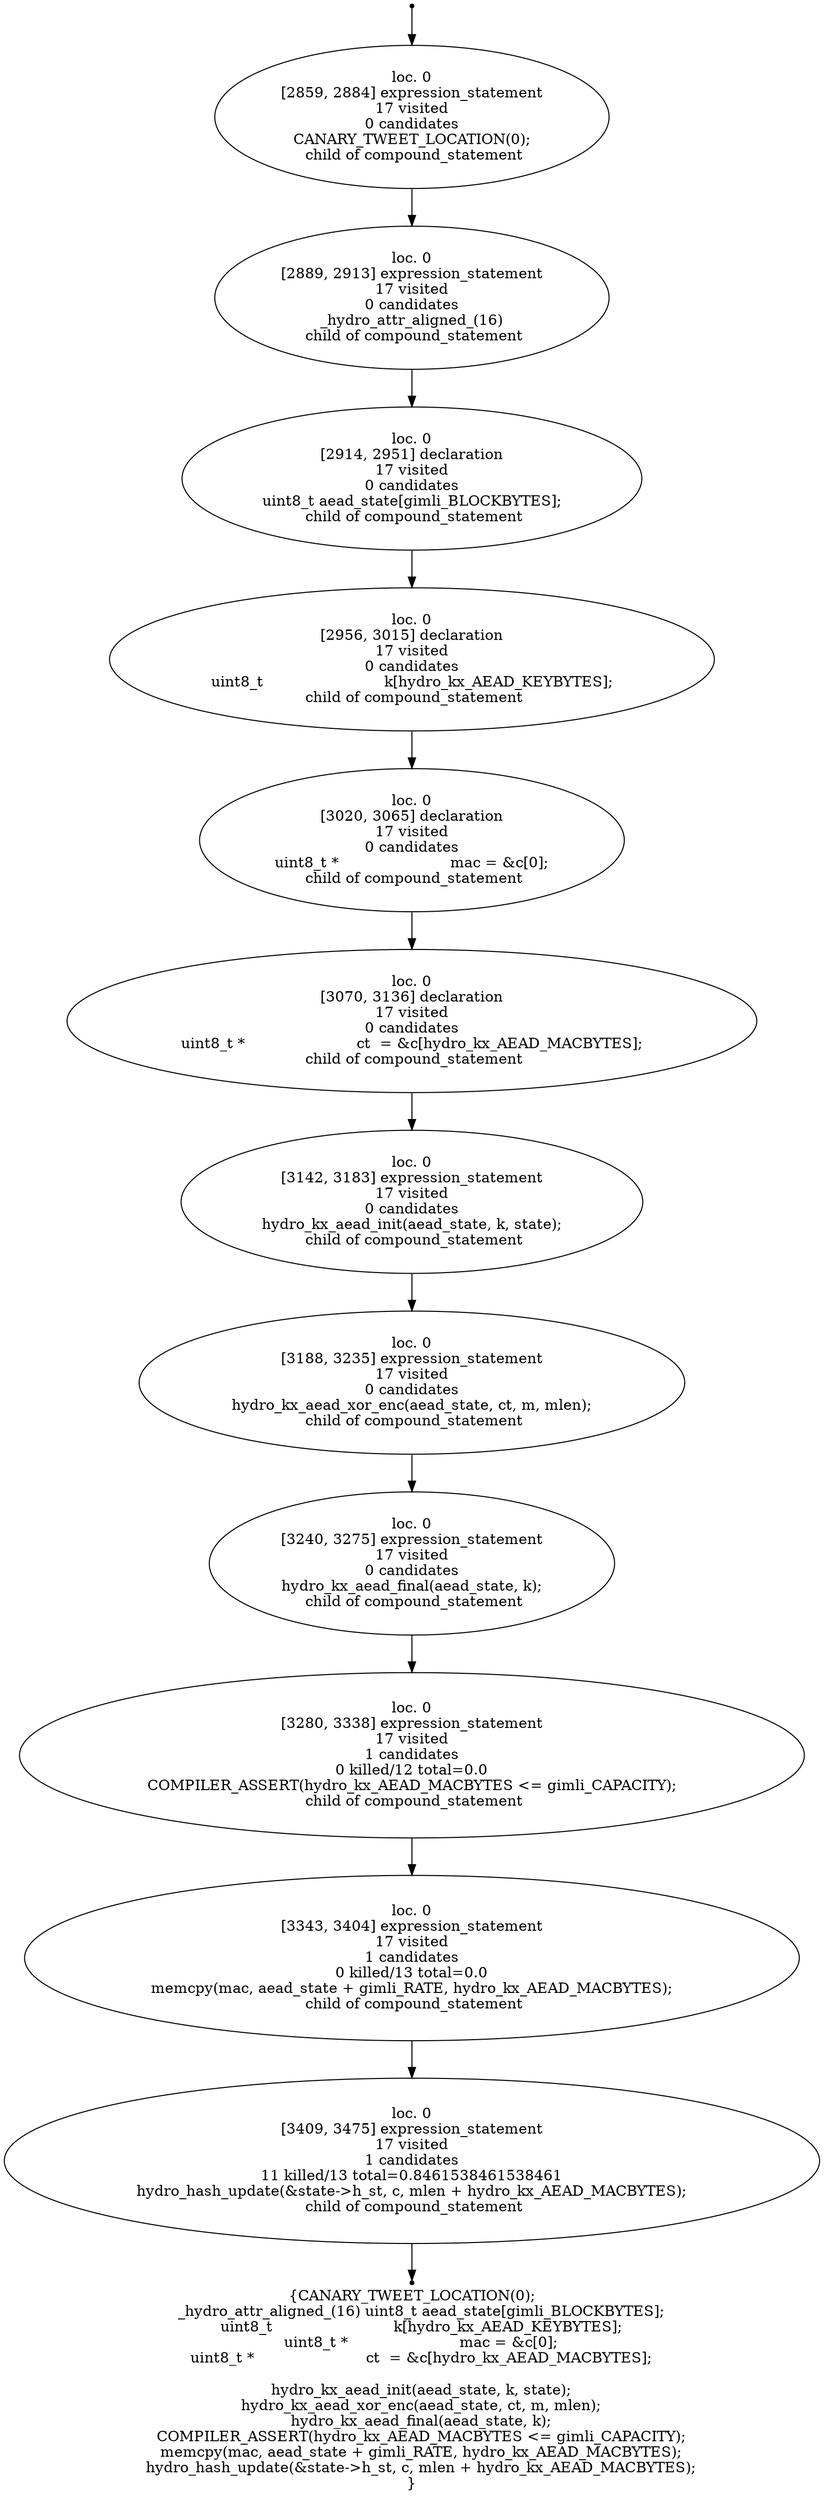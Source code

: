 digraph hydro_kx_aead_encrypt_localised_4 {
	initial [shape=point]
	initial -> "loc. 0
[2859, 2884] expression_statement
17 visited
0 candidates
 CANARY_TWEET_LOCATION(0); 
 child of compound_statement"
	final [shape=point]
	"loc. 0
[3409, 3475] expression_statement
17 visited
1 candidates
11 killed/13 total=0.8461538461538461
 hydro_hash_update(&state->h_st, c, mlen + hydro_kx_AEAD_MACBYTES); 
 child of compound_statement" -> final
	"loc. 0
[2859, 2884] expression_statement
17 visited
0 candidates
 CANARY_TWEET_LOCATION(0); 
 child of compound_statement"
	"loc. 0
[2859, 2884] expression_statement
17 visited
0 candidates
 CANARY_TWEET_LOCATION(0); 
 child of compound_statement" -> "loc. 0
[2889, 2913] expression_statement
17 visited
0 candidates
 _hydro_attr_aligned_(16) 
 child of compound_statement"
	"loc. 0
[2889, 2913] expression_statement
17 visited
0 candidates
 _hydro_attr_aligned_(16) 
 child of compound_statement"
	"loc. 0
[2889, 2913] expression_statement
17 visited
0 candidates
 _hydro_attr_aligned_(16) 
 child of compound_statement" -> "loc. 0
[2914, 2951] declaration
17 visited
0 candidates
 uint8_t aead_state[gimli_BLOCKBYTES]; 
 child of compound_statement"
	"loc. 0
[2914, 2951] declaration
17 visited
0 candidates
 uint8_t aead_state[gimli_BLOCKBYTES]; 
 child of compound_statement"
	"loc. 0
[2914, 2951] declaration
17 visited
0 candidates
 uint8_t aead_state[gimli_BLOCKBYTES]; 
 child of compound_statement" -> "loc. 0
[2956, 3015] declaration
17 visited
0 candidates
 uint8_t                          k[hydro_kx_AEAD_KEYBYTES]; 
 child of compound_statement"
	"loc. 0
[2956, 3015] declaration
17 visited
0 candidates
 uint8_t                          k[hydro_kx_AEAD_KEYBYTES]; 
 child of compound_statement"
	"loc. 0
[2956, 3015] declaration
17 visited
0 candidates
 uint8_t                          k[hydro_kx_AEAD_KEYBYTES]; 
 child of compound_statement" -> "loc. 0
[3020, 3065] declaration
17 visited
0 candidates
 uint8_t *                        mac = &c[0]; 
 child of compound_statement"
	"loc. 0
[3020, 3065] declaration
17 visited
0 candidates
 uint8_t *                        mac = &c[0]; 
 child of compound_statement"
	"loc. 0
[3020, 3065] declaration
17 visited
0 candidates
 uint8_t *                        mac = &c[0]; 
 child of compound_statement" -> "loc. 0
[3070, 3136] declaration
17 visited
0 candidates
 uint8_t *                        ct  = &c[hydro_kx_AEAD_MACBYTES]; 
 child of compound_statement"
	"loc. 0
[3070, 3136] declaration
17 visited
0 candidates
 uint8_t *                        ct  = &c[hydro_kx_AEAD_MACBYTES]; 
 child of compound_statement"
	"loc. 0
[3070, 3136] declaration
17 visited
0 candidates
 uint8_t *                        ct  = &c[hydro_kx_AEAD_MACBYTES]; 
 child of compound_statement" -> "loc. 0
[3142, 3183] expression_statement
17 visited
0 candidates
 hydro_kx_aead_init(aead_state, k, state); 
 child of compound_statement"
	"loc. 0
[3142, 3183] expression_statement
17 visited
0 candidates
 hydro_kx_aead_init(aead_state, k, state); 
 child of compound_statement"
	"loc. 0
[3142, 3183] expression_statement
17 visited
0 candidates
 hydro_kx_aead_init(aead_state, k, state); 
 child of compound_statement" -> "loc. 0
[3188, 3235] expression_statement
17 visited
0 candidates
 hydro_kx_aead_xor_enc(aead_state, ct, m, mlen); 
 child of compound_statement"
	"loc. 0
[3188, 3235] expression_statement
17 visited
0 candidates
 hydro_kx_aead_xor_enc(aead_state, ct, m, mlen); 
 child of compound_statement"
	"loc. 0
[3188, 3235] expression_statement
17 visited
0 candidates
 hydro_kx_aead_xor_enc(aead_state, ct, m, mlen); 
 child of compound_statement" -> "loc. 0
[3240, 3275] expression_statement
17 visited
0 candidates
 hydro_kx_aead_final(aead_state, k); 
 child of compound_statement"
	"loc. 0
[3240, 3275] expression_statement
17 visited
0 candidates
 hydro_kx_aead_final(aead_state, k); 
 child of compound_statement"
	"loc. 0
[3240, 3275] expression_statement
17 visited
0 candidates
 hydro_kx_aead_final(aead_state, k); 
 child of compound_statement" -> "loc. 0
[3280, 3338] expression_statement
17 visited
1 candidates
0 killed/12 total=0.0
 COMPILER_ASSERT(hydro_kx_AEAD_MACBYTES <= gimli_CAPACITY); 
 child of compound_statement"
	"loc. 0
[3280, 3338] expression_statement
17 visited
1 candidates
0 killed/12 total=0.0
 COMPILER_ASSERT(hydro_kx_AEAD_MACBYTES <= gimli_CAPACITY); 
 child of compound_statement"
	"loc. 0
[3280, 3338] expression_statement
17 visited
1 candidates
0 killed/12 total=0.0
 COMPILER_ASSERT(hydro_kx_AEAD_MACBYTES <= gimli_CAPACITY); 
 child of compound_statement" -> "loc. 0
[3343, 3404] expression_statement
17 visited
1 candidates
0 killed/13 total=0.0
 memcpy(mac, aead_state + gimli_RATE, hydro_kx_AEAD_MACBYTES); 
 child of compound_statement"
	"loc. 0
[3343, 3404] expression_statement
17 visited
1 candidates
0 killed/13 total=0.0
 memcpy(mac, aead_state + gimli_RATE, hydro_kx_AEAD_MACBYTES); 
 child of compound_statement"
	"loc. 0
[3343, 3404] expression_statement
17 visited
1 candidates
0 killed/13 total=0.0
 memcpy(mac, aead_state + gimli_RATE, hydro_kx_AEAD_MACBYTES); 
 child of compound_statement" -> "loc. 0
[3409, 3475] expression_statement
17 visited
1 candidates
11 killed/13 total=0.8461538461538461
 hydro_hash_update(&state->h_st, c, mlen + hydro_kx_AEAD_MACBYTES); 
 child of compound_statement"
	"loc. 0
[3409, 3475] expression_statement
17 visited
1 candidates
11 killed/13 total=0.8461538461538461
 hydro_hash_update(&state->h_st, c, mlen + hydro_kx_AEAD_MACBYTES); 
 child of compound_statement"
	label="{CANARY_TWEET_LOCATION(0);
    _hydro_attr_aligned_(16) uint8_t aead_state[gimli_BLOCKBYTES];
    uint8_t                          k[hydro_kx_AEAD_KEYBYTES];
    uint8_t *                        mac = &c[0];
    uint8_t *                        ct  = &c[hydro_kx_AEAD_MACBYTES];

    hydro_kx_aead_init(aead_state, k, state);
    hydro_kx_aead_xor_enc(aead_state, ct, m, mlen);
    hydro_kx_aead_final(aead_state, k);
    COMPILER_ASSERT(hydro_kx_AEAD_MACBYTES <= gimli_CAPACITY);
    memcpy(mac, aead_state + gimli_RATE, hydro_kx_AEAD_MACBYTES);
    hydro_hash_update(&state->h_st, c, mlen + hydro_kx_AEAD_MACBYTES);
}"
}
